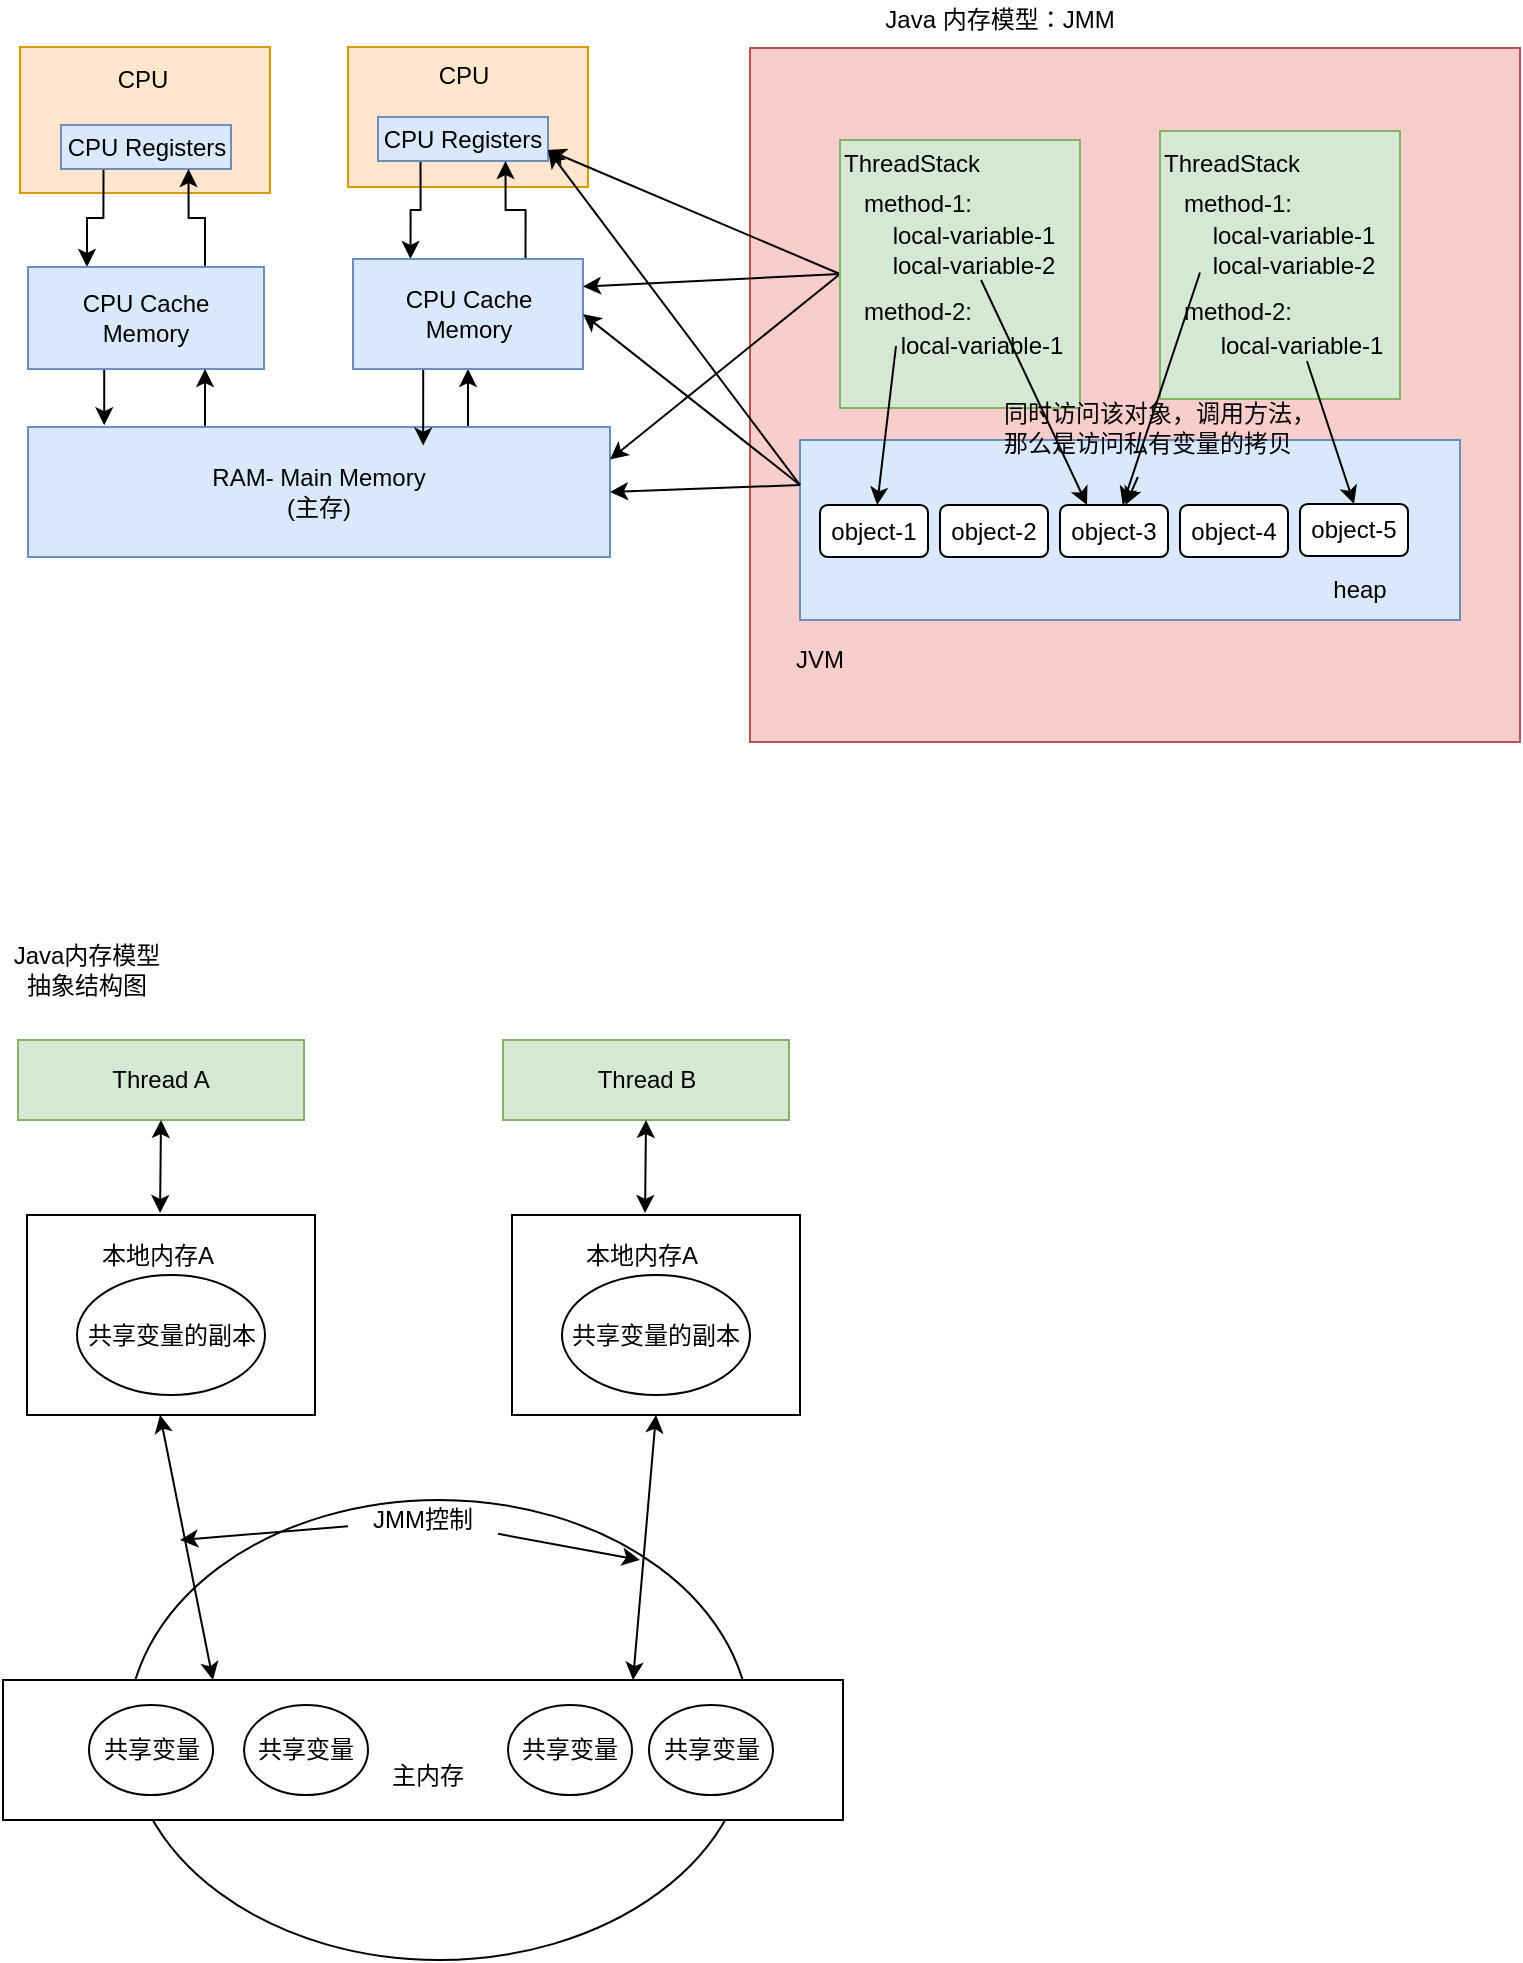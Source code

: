<mxfile version="12.1.7" type="github" pages="2">
  <diagram id="ILxC6_wEYAGkN3Qzh64Z" name="CPU和缓存">
    <mxGraphModel dx="785" dy="485" grid="1" gridSize="10" guides="1" tooltips="1" connect="1" arrows="1" fold="1" page="1" pageScale="1" pageWidth="827" pageHeight="1169" math="0" shadow="0">
      <root>
        <mxCell id="0"/>
        <mxCell id="1" parent="0"/>
        <mxCell id="q9u4zXfn57YhL3ntNb7U-37" value="" style="ellipse;whiteSpace=wrap;html=1;" vertex="1" parent="1">
          <mxGeometry x="114" y="760" width="311" height="230" as="geometry"/>
        </mxCell>
        <mxCell id="YYaNBqdhBjBN7z7zkRMa-2" value="" style="rounded=0;whiteSpace=wrap;html=1;fillColor=#f8cecc;strokeColor=#b85450;" vertex="1" parent="1">
          <mxGeometry x="425" y="34" width="385" height="347" as="geometry"/>
        </mxCell>
        <mxCell id="YYaNBqdhBjBN7z7zkRMa-3" value="" style="rounded=0;whiteSpace=wrap;html=1;fillColor=#ffe6cc;strokeColor=#d79b00;" vertex="1" parent="1">
          <mxGeometry x="60" y="33.5" width="125" height="73" as="geometry"/>
        </mxCell>
        <mxCell id="YYaNBqdhBjBN7z7zkRMa-4" value="CPU" style="text;html=1;strokeColor=none;fillColor=none;align=center;verticalAlign=middle;whiteSpace=wrap;rounded=0;direction=south;" vertex="1" parent="1">
          <mxGeometry x="109" y="30" width="25" height="40" as="geometry"/>
        </mxCell>
        <mxCell id="YYaNBqdhBjBN7z7zkRMa-5" style="edgeStyle=orthogonalEdgeStyle;rounded=0;orthogonalLoop=1;jettySize=auto;html=1;exitX=0.25;exitY=1;exitDx=0;exitDy=0;entryX=0.25;entryY=0;entryDx=0;entryDy=0;" edge="1" parent="1" source="YYaNBqdhBjBN7z7zkRMa-6" target="YYaNBqdhBjBN7z7zkRMa-9">
          <mxGeometry relative="1" as="geometry"/>
        </mxCell>
        <mxCell id="YYaNBqdhBjBN7z7zkRMa-6" value="CPU Registers" style="rounded=0;whiteSpace=wrap;html=1;fillColor=#dae8fc;strokeColor=#6c8ebf;" vertex="1" parent="1">
          <mxGeometry x="80.5" y="72.5" width="85" height="22" as="geometry"/>
        </mxCell>
        <mxCell id="YYaNBqdhBjBN7z7zkRMa-7" style="edgeStyle=orthogonalEdgeStyle;rounded=0;orthogonalLoop=1;jettySize=auto;html=1;exitX=0.75;exitY=0;exitDx=0;exitDy=0;entryX=0.75;entryY=1;entryDx=0;entryDy=0;" edge="1" parent="1" source="YYaNBqdhBjBN7z7zkRMa-9" target="YYaNBqdhBjBN7z7zkRMa-6">
          <mxGeometry relative="1" as="geometry"/>
        </mxCell>
        <mxCell id="YYaNBqdhBjBN7z7zkRMa-8" style="edgeStyle=orthogonalEdgeStyle;rounded=0;orthogonalLoop=1;jettySize=auto;html=1;exitX=0.25;exitY=1;exitDx=0;exitDy=0;entryX=0.131;entryY=-0.014;entryDx=0;entryDy=0;entryPerimeter=0;" edge="1" parent="1" source="YYaNBqdhBjBN7z7zkRMa-9" target="YYaNBqdhBjBN7z7zkRMa-12">
          <mxGeometry relative="1" as="geometry"/>
        </mxCell>
        <mxCell id="YYaNBqdhBjBN7z7zkRMa-9" value="CPU Cache&lt;br&gt;Memory" style="rounded=0;whiteSpace=wrap;html=1;fillColor=#dae8fc;strokeColor=#6c8ebf;" vertex="1" parent="1">
          <mxGeometry x="64" y="143.5" width="118" height="51" as="geometry"/>
        </mxCell>
        <mxCell id="YYaNBqdhBjBN7z7zkRMa-10" style="edgeStyle=orthogonalEdgeStyle;rounded=0;orthogonalLoop=1;jettySize=auto;html=1;exitX=0.25;exitY=0;exitDx=0;exitDy=0;entryX=0.75;entryY=1;entryDx=0;entryDy=0;" edge="1" parent="1" source="YYaNBqdhBjBN7z7zkRMa-12" target="YYaNBqdhBjBN7z7zkRMa-9">
          <mxGeometry relative="1" as="geometry"/>
        </mxCell>
        <mxCell id="YYaNBqdhBjBN7z7zkRMa-11" style="edgeStyle=orthogonalEdgeStyle;rounded=0;orthogonalLoop=1;jettySize=auto;html=1;exitX=0.75;exitY=0;exitDx=0;exitDy=0;entryX=0.5;entryY=1;entryDx=0;entryDy=0;" edge="1" parent="1" source="YYaNBqdhBjBN7z7zkRMa-12" target="YYaNBqdhBjBN7z7zkRMa-19">
          <mxGeometry relative="1" as="geometry">
            <mxPoint x="304" y="183.5" as="targetPoint"/>
          </mxGeometry>
        </mxCell>
        <mxCell id="YYaNBqdhBjBN7z7zkRMa-12" value="RAM- Main Memory&lt;br&gt;(主存)" style="rounded=0;whiteSpace=wrap;html=1;fillColor=#dae8fc;strokeColor=#6c8ebf;" vertex="1" parent="1">
          <mxGeometry x="64" y="223.5" width="291" height="65" as="geometry"/>
        </mxCell>
        <mxCell id="YYaNBqdhBjBN7z7zkRMa-13" value="" style="rounded=0;whiteSpace=wrap;html=1;fillColor=#ffe6cc;strokeColor=#d79b00;" vertex="1" parent="1">
          <mxGeometry x="224" y="33.5" width="120" height="70" as="geometry"/>
        </mxCell>
        <mxCell id="YYaNBqdhBjBN7z7zkRMa-14" value="CPU" style="text;html=1;strokeColor=none;fillColor=none;align=center;verticalAlign=middle;whiteSpace=wrap;rounded=0;" vertex="1" parent="1">
          <mxGeometry x="261.5" y="35.5" width="40" height="25" as="geometry"/>
        </mxCell>
        <mxCell id="YYaNBqdhBjBN7z7zkRMa-15" style="edgeStyle=orthogonalEdgeStyle;rounded=0;orthogonalLoop=1;jettySize=auto;html=1;exitX=0.25;exitY=1;exitDx=0;exitDy=0;entryX=0.25;entryY=0;entryDx=0;entryDy=0;" edge="1" parent="1" source="YYaNBqdhBjBN7z7zkRMa-16" target="YYaNBqdhBjBN7z7zkRMa-19">
          <mxGeometry relative="1" as="geometry"/>
        </mxCell>
        <mxCell id="YYaNBqdhBjBN7z7zkRMa-16" value="CPU Registers" style="rounded=0;whiteSpace=wrap;html=1;fillColor=#dae8fc;strokeColor=#6c8ebf;" vertex="1" parent="1">
          <mxGeometry x="239" y="68.5" width="85" height="22" as="geometry"/>
        </mxCell>
        <mxCell id="YYaNBqdhBjBN7z7zkRMa-17" style="edgeStyle=orthogonalEdgeStyle;rounded=0;orthogonalLoop=1;jettySize=auto;html=1;exitX=0.75;exitY=0;exitDx=0;exitDy=0;entryX=0.75;entryY=1;entryDx=0;entryDy=0;" edge="1" parent="1" source="YYaNBqdhBjBN7z7zkRMa-19" target="YYaNBqdhBjBN7z7zkRMa-16">
          <mxGeometry relative="1" as="geometry"/>
        </mxCell>
        <mxCell id="YYaNBqdhBjBN7z7zkRMa-18" style="edgeStyle=orthogonalEdgeStyle;rounded=0;orthogonalLoop=1;jettySize=auto;html=1;exitX=0.25;exitY=1;exitDx=0;exitDy=0;entryX=0.679;entryY=0.143;entryDx=0;entryDy=0;entryPerimeter=0;" edge="1" parent="1" source="YYaNBqdhBjBN7z7zkRMa-19" target="YYaNBqdhBjBN7z7zkRMa-12">
          <mxGeometry relative="1" as="geometry"/>
        </mxCell>
        <mxCell id="YYaNBqdhBjBN7z7zkRMa-19" value="CPU Cache&lt;br&gt;Memory" style="rounded=0;whiteSpace=wrap;html=1;fillColor=#dae8fc;strokeColor=#6c8ebf;" vertex="1" parent="1">
          <mxGeometry x="226.5" y="139.5" width="115" height="55" as="geometry"/>
        </mxCell>
        <mxCell id="YYaNBqdhBjBN7z7zkRMa-21" value="" style="rounded=0;whiteSpace=wrap;html=1;fillColor=#dae8fc;strokeColor=#6c8ebf;" vertex="1" parent="1">
          <mxGeometry x="450" y="230" width="330" height="90" as="geometry"/>
        </mxCell>
        <mxCell id="YYaNBqdhBjBN7z7zkRMa-23" value="" style="endArrow=classic;html=1;exitX=0;exitY=0.5;exitDx=0;exitDy=0;entryX=1;entryY=0.75;entryDx=0;entryDy=0;" edge="1" parent="1" source="YYaNBqdhBjBN7z7zkRMa-20" target="YYaNBqdhBjBN7z7zkRMa-16">
          <mxGeometry width="50" height="50" relative="1" as="geometry">
            <mxPoint x="334" y="103.5" as="sourcePoint"/>
            <mxPoint x="384" y="53.5" as="targetPoint"/>
          </mxGeometry>
        </mxCell>
        <mxCell id="YYaNBqdhBjBN7z7zkRMa-24" value="" style="endArrow=classic;html=1;exitX=0;exitY=0.5;exitDx=0;exitDy=0;entryX=1;entryY=0.25;entryDx=0;entryDy=0;" edge="1" parent="1" source="YYaNBqdhBjBN7z7zkRMa-20" target="YYaNBqdhBjBN7z7zkRMa-19">
          <mxGeometry width="50" height="50" relative="1" as="geometry">
            <mxPoint x="344" y="203.5" as="sourcePoint"/>
            <mxPoint x="394" y="153.5" as="targetPoint"/>
          </mxGeometry>
        </mxCell>
        <mxCell id="YYaNBqdhBjBN7z7zkRMa-25" value="" style="endArrow=classic;html=1;exitX=0;exitY=0.5;exitDx=0;exitDy=0;entryX=1;entryY=0.25;entryDx=0;entryDy=0;" edge="1" parent="1" source="YYaNBqdhBjBN7z7zkRMa-20" target="YYaNBqdhBjBN7z7zkRMa-12">
          <mxGeometry width="50" height="50" relative="1" as="geometry">
            <mxPoint x="314" y="323.5" as="sourcePoint"/>
            <mxPoint x="364" y="273.5" as="targetPoint"/>
          </mxGeometry>
        </mxCell>
        <mxCell id="YYaNBqdhBjBN7z7zkRMa-26" value="" style="endArrow=classic;html=1;exitX=0;exitY=0.25;exitDx=0;exitDy=0;entryX=1;entryY=0.75;entryDx=0;entryDy=0;" edge="1" parent="1" source="YYaNBqdhBjBN7z7zkRMa-21" target="YYaNBqdhBjBN7z7zkRMa-16">
          <mxGeometry width="50" height="50" relative="1" as="geometry">
            <mxPoint x="304" y="323.5" as="sourcePoint"/>
            <mxPoint x="354" y="273.5" as="targetPoint"/>
          </mxGeometry>
        </mxCell>
        <mxCell id="YYaNBqdhBjBN7z7zkRMa-27" value="" style="endArrow=classic;html=1;exitX=0;exitY=0.25;exitDx=0;exitDy=0;entryX=1;entryY=0.5;entryDx=0;entryDy=0;" edge="1" parent="1" source="YYaNBqdhBjBN7z7zkRMa-21" target="YYaNBqdhBjBN7z7zkRMa-19">
          <mxGeometry width="50" height="50" relative="1" as="geometry">
            <mxPoint x="314" y="353.5" as="sourcePoint"/>
            <mxPoint x="364" y="303.5" as="targetPoint"/>
          </mxGeometry>
        </mxCell>
        <mxCell id="YYaNBqdhBjBN7z7zkRMa-28" value="" style="endArrow=classic;html=1;exitX=0;exitY=0.25;exitDx=0;exitDy=0;entryX=1;entryY=0.5;entryDx=0;entryDy=0;" edge="1" parent="1" source="YYaNBqdhBjBN7z7zkRMa-21" target="YYaNBqdhBjBN7z7zkRMa-12">
          <mxGeometry width="50" height="50" relative="1" as="geometry">
            <mxPoint x="354" y="343.5" as="sourcePoint"/>
            <mxPoint x="404" y="293.5" as="targetPoint"/>
          </mxGeometry>
        </mxCell>
        <mxCell id="YYaNBqdhBjBN7z7zkRMa-29" value="JVM" style="text;html=1;strokeColor=none;fillColor=none;align=center;verticalAlign=middle;whiteSpace=wrap;rounded=0;" vertex="1" parent="1">
          <mxGeometry x="440" y="330" width="40" height="20" as="geometry"/>
        </mxCell>
        <mxCell id="YYaNBqdhBjBN7z7zkRMa-30" value="Thread A" style="rounded=0;whiteSpace=wrap;html=1;fillColor=#d5e8d4;strokeColor=#82b366;" vertex="1" parent="1">
          <mxGeometry x="59" y="530" width="143" height="40" as="geometry"/>
        </mxCell>
        <mxCell id="YYaNBqdhBjBN7z7zkRMa-31" value="" style="rounded=0;whiteSpace=wrap;html=1;" vertex="1" parent="1">
          <mxGeometry x="63.5" y="617.5" width="144" height="100" as="geometry"/>
        </mxCell>
        <mxCell id="YYaNBqdhBjBN7z7zkRMa-32" value="本地内存A" style="text;html=1;strokeColor=none;fillColor=none;align=center;verticalAlign=middle;whiteSpace=wrap;rounded=0;" vertex="1" parent="1">
          <mxGeometry x="92.5" y="627.5" width="72" height="20" as="geometry"/>
        </mxCell>
        <mxCell id="YYaNBqdhBjBN7z7zkRMa-33" style="edgeStyle=orthogonalEdgeStyle;rounded=0;orthogonalLoop=1;jettySize=auto;html=1;exitX=0.5;exitY=1;exitDx=0;exitDy=0;" edge="1" parent="1" source="YYaNBqdhBjBN7z7zkRMa-32" target="YYaNBqdhBjBN7z7zkRMa-32">
          <mxGeometry relative="1" as="geometry"/>
        </mxCell>
        <mxCell id="YYaNBqdhBjBN7z7zkRMa-34" value="共享变量的副本" style="ellipse;whiteSpace=wrap;html=1;" vertex="1" parent="1">
          <mxGeometry x="88.5" y="647.5" width="94" height="60" as="geometry"/>
        </mxCell>
        <mxCell id="YYaNBqdhBjBN7z7zkRMa-35" value="" style="rounded=0;whiteSpace=wrap;html=1;" vertex="1" parent="1">
          <mxGeometry x="51.5" y="850" width="420" height="70" as="geometry"/>
        </mxCell>
        <mxCell id="YYaNBqdhBjBN7z7zkRMa-36" value="共享变量" style="ellipse;whiteSpace=wrap;html=1;" vertex="1" parent="1">
          <mxGeometry x="94.5" y="862.5" width="62" height="45" as="geometry"/>
        </mxCell>
        <mxCell id="YYaNBqdhBjBN7z7zkRMa-37" value="共享变量" style="ellipse;whiteSpace=wrap;html=1;" vertex="1" parent="1">
          <mxGeometry x="172" y="862.5" width="62" height="45" as="geometry"/>
        </mxCell>
        <mxCell id="YYaNBqdhBjBN7z7zkRMa-38" value="共享变量" style="ellipse;whiteSpace=wrap;html=1;" vertex="1" parent="1">
          <mxGeometry x="304" y="862.5" width="62" height="45" as="geometry"/>
        </mxCell>
        <mxCell id="YYaNBqdhBjBN7z7zkRMa-39" value="共享变量" style="ellipse;whiteSpace=wrap;html=1;" vertex="1" parent="1">
          <mxGeometry x="374.5" y="862.5" width="62" height="45" as="geometry"/>
        </mxCell>
        <mxCell id="YYaNBqdhBjBN7z7zkRMa-40" value="" style="endArrow=classic;startArrow=classic;html=1;entryX=0.5;entryY=1;entryDx=0;entryDy=0;exitX=0.462;exitY=-0.01;exitDx=0;exitDy=0;exitPerimeter=0;" edge="1" parent="1" source="YYaNBqdhBjBN7z7zkRMa-31" target="YYaNBqdhBjBN7z7zkRMa-30">
          <mxGeometry width="50" height="50" relative="1" as="geometry">
            <mxPoint x="94" y="627.5" as="sourcePoint"/>
            <mxPoint x="144" y="577.5" as="targetPoint"/>
          </mxGeometry>
        </mxCell>
        <mxCell id="YYaNBqdhBjBN7z7zkRMa-41" value="" style="endArrow=classic;startArrow=classic;html=1;entryX=0.462;entryY=1;entryDx=0;entryDy=0;entryPerimeter=0;exitX=0.25;exitY=0;exitDx=0;exitDy=0;" edge="1" parent="1" source="YYaNBqdhBjBN7z7zkRMa-35" target="YYaNBqdhBjBN7z7zkRMa-31">
          <mxGeometry width="50" height="50" relative="1" as="geometry">
            <mxPoint x="84" y="787.5" as="sourcePoint"/>
            <mxPoint x="134" y="737.5" as="targetPoint"/>
          </mxGeometry>
        </mxCell>
        <mxCell id="YYaNBqdhBjBN7z7zkRMa-42" value="Thread B" style="rounded=0;whiteSpace=wrap;html=1;fillColor=#d5e8d4;strokeColor=#82b366;" vertex="1" parent="1">
          <mxGeometry x="301.5" y="530" width="143" height="40" as="geometry"/>
        </mxCell>
        <mxCell id="YYaNBqdhBjBN7z7zkRMa-43" value="" style="rounded=0;whiteSpace=wrap;html=1;" vertex="1" parent="1">
          <mxGeometry x="306" y="617.5" width="144" height="100" as="geometry"/>
        </mxCell>
        <mxCell id="YYaNBqdhBjBN7z7zkRMa-44" value="本地内存A" style="text;html=1;strokeColor=none;fillColor=none;align=center;verticalAlign=middle;whiteSpace=wrap;rounded=0;" vertex="1" parent="1">
          <mxGeometry x="335" y="627.5" width="72" height="20" as="geometry"/>
        </mxCell>
        <mxCell id="YYaNBqdhBjBN7z7zkRMa-45" style="edgeStyle=orthogonalEdgeStyle;rounded=0;orthogonalLoop=1;jettySize=auto;html=1;exitX=0.5;exitY=1;exitDx=0;exitDy=0;" edge="1" parent="1" source="YYaNBqdhBjBN7z7zkRMa-44" target="YYaNBqdhBjBN7z7zkRMa-44">
          <mxGeometry relative="1" as="geometry"/>
        </mxCell>
        <mxCell id="YYaNBqdhBjBN7z7zkRMa-46" value="共享变量的副本" style="ellipse;whiteSpace=wrap;html=1;" vertex="1" parent="1">
          <mxGeometry x="331" y="647.5" width="94" height="60" as="geometry"/>
        </mxCell>
        <mxCell id="YYaNBqdhBjBN7z7zkRMa-47" value="" style="endArrow=classic;startArrow=classic;html=1;entryX=0.5;entryY=1;entryDx=0;entryDy=0;exitX=0.462;exitY=-0.01;exitDx=0;exitDy=0;exitPerimeter=0;" edge="1" parent="1" source="YYaNBqdhBjBN7z7zkRMa-43" target="YYaNBqdhBjBN7z7zkRMa-42">
          <mxGeometry width="50" height="50" relative="1" as="geometry">
            <mxPoint x="336.5" y="627.5" as="sourcePoint"/>
            <mxPoint x="386.5" y="577.5" as="targetPoint"/>
          </mxGeometry>
        </mxCell>
        <mxCell id="YYaNBqdhBjBN7z7zkRMa-48" value="" style="endArrow=classic;startArrow=classic;html=1;entryX=0.5;entryY=1;entryDx=0;entryDy=0;exitX=0.75;exitY=0;exitDx=0;exitDy=0;" edge="1" parent="1" target="YYaNBqdhBjBN7z7zkRMa-43" source="YYaNBqdhBjBN7z7zkRMa-35">
          <mxGeometry width="50" height="50" relative="1" as="geometry">
            <mxPoint x="364" y="757.5" as="sourcePoint"/>
            <mxPoint x="414" y="707.5" as="targetPoint"/>
          </mxGeometry>
        </mxCell>
        <mxCell id="q9u4zXfn57YhL3ntNb7U-34" style="edgeStyle=none;rounded=0;orthogonalLoop=1;jettySize=auto;html=1;" edge="1" parent="1" source="YYaNBqdhBjBN7z7zkRMa-51">
          <mxGeometry relative="1" as="geometry">
            <mxPoint x="140" y="780" as="targetPoint"/>
          </mxGeometry>
        </mxCell>
        <mxCell id="q9u4zXfn57YhL3ntNb7U-35" style="edgeStyle=none;rounded=0;orthogonalLoop=1;jettySize=auto;html=1;" edge="1" parent="1" source="YYaNBqdhBjBN7z7zkRMa-51">
          <mxGeometry relative="1" as="geometry">
            <mxPoint x="370" y="790" as="targetPoint"/>
          </mxGeometry>
        </mxCell>
        <mxCell id="YYaNBqdhBjBN7z7zkRMa-51" value="JMM控制" style="text;html=1;strokeColor=none;fillColor=none;align=center;verticalAlign=middle;whiteSpace=wrap;rounded=0;" vertex="1" parent="1">
          <mxGeometry x="224" y="760" width="75" height="20" as="geometry"/>
        </mxCell>
        <mxCell id="YYaNBqdhBjBN7z7zkRMa-52" value="主内存" style="text;html=1;strokeColor=none;fillColor=none;align=center;verticalAlign=middle;whiteSpace=wrap;rounded=0;" vertex="1" parent="1">
          <mxGeometry x="244" y="887.5" width="40" height="20" as="geometry"/>
        </mxCell>
        <mxCell id="q9u4zXfn57YhL3ntNb7U-8" value="object-1" style="rounded=1;whiteSpace=wrap;html=1;" vertex="1" parent="1">
          <mxGeometry x="460" y="262.5" width="54" height="26" as="geometry"/>
        </mxCell>
        <mxCell id="q9u4zXfn57YhL3ntNb7U-9" value="heap" style="text;html=1;strokeColor=none;fillColor=none;align=center;verticalAlign=middle;whiteSpace=wrap;rounded=0;" vertex="1" parent="1">
          <mxGeometry x="710" y="300" width="40" height="10" as="geometry"/>
        </mxCell>
        <mxCell id="q9u4zXfn57YhL3ntNb7U-10" value="object-2" style="rounded=1;whiteSpace=wrap;html=1;" vertex="1" parent="1">
          <mxGeometry x="520" y="262.5" width="54" height="26" as="geometry"/>
        </mxCell>
        <mxCell id="q9u4zXfn57YhL3ntNb7U-11" value="object-3" style="rounded=1;whiteSpace=wrap;html=1;" vertex="1" parent="1">
          <mxGeometry x="580" y="262.5" width="54" height="26" as="geometry"/>
        </mxCell>
        <mxCell id="q9u4zXfn57YhL3ntNb7U-12" value="object-4" style="rounded=1;whiteSpace=wrap;html=1;" vertex="1" parent="1">
          <mxGeometry x="640" y="262.5" width="54" height="26" as="geometry"/>
        </mxCell>
        <mxCell id="q9u4zXfn57YhL3ntNb7U-21" value="" style="group" vertex="1" connectable="0" parent="1">
          <mxGeometry x="470" y="80" width="270" height="181" as="geometry"/>
        </mxCell>
        <mxCell id="YYaNBqdhBjBN7z7zkRMa-20" value="" style="rounded=0;whiteSpace=wrap;html=1;fillColor=#d5e8d4;strokeColor=#82b366;" vertex="1" parent="q9u4zXfn57YhL3ntNb7U-21">
          <mxGeometry width="120" height="134" as="geometry"/>
        </mxCell>
        <mxCell id="q9u4zXfn57YhL3ntNb7U-1" value="ThreadStack" style="text;html=1;strokeColor=none;fillColor=none;align=center;verticalAlign=middle;whiteSpace=wrap;rounded=0;" vertex="1" parent="q9u4zXfn57YhL3ntNb7U-21">
          <mxGeometry x="16" y="1.5" width="40" height="20" as="geometry"/>
        </mxCell>
        <mxCell id="q9u4zXfn57YhL3ntNb7U-2" value="method-1:" style="text;html=1;strokeColor=none;fillColor=none;align=center;verticalAlign=middle;whiteSpace=wrap;rounded=0;" vertex="1" parent="q9u4zXfn57YhL3ntNb7U-21">
          <mxGeometry x="6" y="21.5" width="66" height="20" as="geometry"/>
        </mxCell>
        <mxCell id="q9u4zXfn57YhL3ntNb7U-3" value="local-variable-1" style="text;html=1;strokeColor=none;fillColor=none;align=center;verticalAlign=middle;whiteSpace=wrap;rounded=0;" vertex="1" parent="q9u4zXfn57YhL3ntNb7U-21">
          <mxGeometry x="24" y="40" width="86" height="15" as="geometry"/>
        </mxCell>
        <mxCell id="q9u4zXfn57YhL3ntNb7U-4" value="local-variable-2" style="text;html=1;strokeColor=none;fillColor=none;align=center;verticalAlign=middle;whiteSpace=wrap;rounded=0;" vertex="1" parent="q9u4zXfn57YhL3ntNb7U-21">
          <mxGeometry x="20" y="55" width="94" height="15" as="geometry"/>
        </mxCell>
        <mxCell id="q9u4zXfn57YhL3ntNb7U-6" value="method-2:" style="text;html=1;strokeColor=none;fillColor=none;align=center;verticalAlign=middle;whiteSpace=wrap;rounded=0;" vertex="1" parent="q9u4zXfn57YhL3ntNb7U-21">
          <mxGeometry x="6" y="75.5" width="66" height="20" as="geometry"/>
        </mxCell>
        <mxCell id="q9u4zXfn57YhL3ntNb7U-7" value="local-variable-1" style="text;html=1;strokeColor=none;fillColor=none;align=center;verticalAlign=middle;whiteSpace=wrap;rounded=0;" vertex="1" parent="q9u4zXfn57YhL3ntNb7U-21">
          <mxGeometry x="28" y="95.5" width="86" height="15" as="geometry"/>
        </mxCell>
        <mxCell id="q9u4zXfn57YhL3ntNb7U-22" value="" style="group" vertex="1" connectable="0" parent="1">
          <mxGeometry x="630" y="80" width="120" height="134" as="geometry"/>
        </mxCell>
        <mxCell id="q9u4zXfn57YhL3ntNb7U-14" value="" style="rounded=0;whiteSpace=wrap;html=1;fillColor=#d5e8d4;strokeColor=#82b366;" vertex="1" parent="q9u4zXfn57YhL3ntNb7U-22">
          <mxGeometry y="-4.5" width="120" height="134" as="geometry"/>
        </mxCell>
        <mxCell id="q9u4zXfn57YhL3ntNb7U-15" value="ThreadStack" style="text;html=1;strokeColor=none;fillColor=none;align=center;verticalAlign=middle;whiteSpace=wrap;rounded=0;" vertex="1" parent="q9u4zXfn57YhL3ntNb7U-22">
          <mxGeometry x="16" y="1.5" width="40" height="20" as="geometry"/>
        </mxCell>
        <mxCell id="q9u4zXfn57YhL3ntNb7U-16" value="method-1:" style="text;html=1;strokeColor=none;fillColor=none;align=center;verticalAlign=middle;whiteSpace=wrap;rounded=0;" vertex="1" parent="q9u4zXfn57YhL3ntNb7U-22">
          <mxGeometry x="6" y="21.5" width="66" height="20" as="geometry"/>
        </mxCell>
        <mxCell id="q9u4zXfn57YhL3ntNb7U-17" value="local-variable-1" style="text;html=1;strokeColor=none;fillColor=none;align=center;verticalAlign=middle;whiteSpace=wrap;rounded=0;" vertex="1" parent="q9u4zXfn57YhL3ntNb7U-22">
          <mxGeometry x="24" y="40" width="86" height="15" as="geometry"/>
        </mxCell>
        <mxCell id="q9u4zXfn57YhL3ntNb7U-18" value="local-variable-2" style="text;html=1;strokeColor=none;fillColor=none;align=center;verticalAlign=middle;whiteSpace=wrap;rounded=0;" vertex="1" parent="q9u4zXfn57YhL3ntNb7U-22">
          <mxGeometry x="20" y="55" width="94" height="15" as="geometry"/>
        </mxCell>
        <mxCell id="q9u4zXfn57YhL3ntNb7U-19" value="method-2:" style="text;html=1;strokeColor=none;fillColor=none;align=center;verticalAlign=middle;whiteSpace=wrap;rounded=0;" vertex="1" parent="q9u4zXfn57YhL3ntNb7U-22">
          <mxGeometry x="6" y="75.5" width="66" height="20" as="geometry"/>
        </mxCell>
        <mxCell id="q9u4zXfn57YhL3ntNb7U-20" value="local-variable-1" style="text;html=1;strokeColor=none;fillColor=none;align=center;verticalAlign=middle;whiteSpace=wrap;rounded=0;" vertex="1" parent="q9u4zXfn57YhL3ntNb7U-22">
          <mxGeometry x="28" y="95.5" width="86" height="15" as="geometry"/>
        </mxCell>
        <mxCell id="q9u4zXfn57YhL3ntNb7U-23" style="rounded=0;orthogonalLoop=1;jettySize=auto;html=1;exitX=0;exitY=0.5;exitDx=0;exitDy=0;" edge="1" parent="1" source="q9u4zXfn57YhL3ntNb7U-7" target="q9u4zXfn57YhL3ntNb7U-8">
          <mxGeometry relative="1" as="geometry"/>
        </mxCell>
        <mxCell id="q9u4zXfn57YhL3ntNb7U-24" style="edgeStyle=none;rounded=0;orthogonalLoop=1;jettySize=auto;html=1;exitX=0;exitY=0.75;exitDx=0;exitDy=0;" edge="1" parent="1" source="q9u4zXfn57YhL3ntNb7U-18" target="q9u4zXfn57YhL3ntNb7U-11">
          <mxGeometry relative="1" as="geometry"/>
        </mxCell>
        <mxCell id="q9u4zXfn57YhL3ntNb7U-25" value="object-5" style="rounded=1;whiteSpace=wrap;html=1;" vertex="1" parent="1">
          <mxGeometry x="700" y="262" width="54" height="26" as="geometry"/>
        </mxCell>
        <mxCell id="q9u4zXfn57YhL3ntNb7U-26" style="edgeStyle=none;rounded=0;orthogonalLoop=1;jettySize=auto;html=1;entryX=0.5;entryY=0;entryDx=0;entryDy=0;" edge="1" parent="1" source="q9u4zXfn57YhL3ntNb7U-20" target="q9u4zXfn57YhL3ntNb7U-25">
          <mxGeometry relative="1" as="geometry"/>
        </mxCell>
        <mxCell id="q9u4zXfn57YhL3ntNb7U-28" style="edgeStyle=none;rounded=0;orthogonalLoop=1;jettySize=auto;html=1;" edge="1" parent="1" source="q9u4zXfn57YhL3ntNb7U-29" target="q9u4zXfn57YhL3ntNb7U-11">
          <mxGeometry relative="1" as="geometry"/>
        </mxCell>
        <mxCell id="q9u4zXfn57YhL3ntNb7U-30" style="edgeStyle=none;rounded=0;orthogonalLoop=1;jettySize=auto;html=1;entryX=0.25;entryY=0;entryDx=0;entryDy=0;" edge="1" parent="1" source="q9u4zXfn57YhL3ntNb7U-4" target="q9u4zXfn57YhL3ntNb7U-11">
          <mxGeometry relative="1" as="geometry">
            <mxPoint x="540.947" y="150" as="sourcePoint"/>
            <mxPoint x="600.158" y="262.5" as="targetPoint"/>
          </mxGeometry>
        </mxCell>
        <mxCell id="q9u4zXfn57YhL3ntNb7U-29" value="&lt;font style=&quot;font-size: 12px&quot;&gt;同时访问该对象，调用方法，那么是访问私有变量的拷贝&lt;/font&gt;" style="text;html=1;strokeColor=none;fillColor=none;align=left;verticalAlign=middle;whiteSpace=wrap;rounded=0;" vertex="1" parent="1">
          <mxGeometry x="550" y="198.5" width="160" height="50" as="geometry"/>
        </mxCell>
        <mxCell id="q9u4zXfn57YhL3ntNb7U-31" value="Java 内存模型：JMM" style="text;html=1;strokeColor=none;fillColor=none;align=center;verticalAlign=middle;whiteSpace=wrap;rounded=0;" vertex="1" parent="1">
          <mxGeometry x="480" y="10" width="140" height="20" as="geometry"/>
        </mxCell>
        <mxCell id="q9u4zXfn57YhL3ntNb7U-32" value="Java内存模型抽象结构图" style="text;html=1;strokeColor=none;fillColor=none;align=center;verticalAlign=middle;whiteSpace=wrap;rounded=0;" vertex="1" parent="1">
          <mxGeometry x="50.5" y="480" width="85" height="30" as="geometry"/>
        </mxCell>
      </root>
    </mxGraphModel>
  </diagram>
  <diagram id="PNvWoTVO5A2KAkMdWKjw" name="Page-2">
    <mxGraphModel dx="1108" dy="-484" grid="1" gridSize="10" guides="1" tooltips="1" connect="1" arrows="1" fold="1" page="1" pageScale="1" pageWidth="827" pageHeight="1169" math="0" shadow="0">
      <root>
        <mxCell id="PeQlOYz2bRJARWZ1tdeL-0"/>
        <mxCell id="PeQlOYz2bRJARWZ1tdeL-1" parent="PeQlOYz2bRJARWZ1tdeL-0"/>
        <mxCell id="rM_7FHkH0u_7D51nXFv9-0" value="" style="rounded=0;whiteSpace=wrap;html=1;" vertex="1" parent="PeQlOYz2bRJARWZ1tdeL-1">
          <mxGeometry x="50" y="1680" width="680" height="270" as="geometry"/>
        </mxCell>
        <mxCell id="rM_7FHkH0u_7D51nXFv9-1" value="&lt;h1&gt;lock（锁定）&lt;/h1&gt;&lt;p&gt;作用于主内存的变量，把一个变量标识为一条线程独占的状态&lt;/p&gt;" style="text;html=1;strokeColor=none;fillColor=none;spacing=5;spacingTop=-20;whiteSpace=wrap;overflow=hidden;rounded=0;" vertex="1" parent="PeQlOYz2bRJARWZ1tdeL-1">
          <mxGeometry x="60" y="1210" width="334" height="70" as="geometry"/>
        </mxCell>
        <mxCell id="rM_7FHkH0u_7D51nXFv9-2" value="&lt;h1&gt;unlock（解锁）&lt;/h1&gt;&lt;p&gt;作用于主内存的变量，把一个变量标识释放的状态&lt;/p&gt;" style="text;html=1;strokeColor=none;fillColor=none;spacing=5;spacingTop=-20;whiteSpace=wrap;overflow=hidden;rounded=0;" vertex="1" parent="PeQlOYz2bRJARWZ1tdeL-1">
          <mxGeometry x="60" y="1290" width="334" height="70" as="geometry"/>
        </mxCell>
        <mxCell id="rM_7FHkH0u_7D51nXFv9-3" value="&lt;h1&gt;read（读取）&lt;/h1&gt;&lt;p&gt;作用于主内存的变量，把一个变量从主内存传输到线程的工作内存中，以便load动作使用&lt;/p&gt;" style="text;html=1;strokeColor=none;fillColor=none;spacing=5;spacingTop=-20;whiteSpace=wrap;overflow=hidden;rounded=0;" vertex="1" parent="PeQlOYz2bRJARWZ1tdeL-1">
          <mxGeometry x="60" y="1400" width="334" height="80" as="geometry"/>
        </mxCell>
        <mxCell id="rM_7FHkH0u_7D51nXFv9-4" value="&lt;h1&gt;load（载入）&lt;/h1&gt;&lt;p&gt;作用于工作内存的变量，把一个read传输的变量值放入到工作内存的变量副本中&lt;/p&gt;" style="text;html=1;strokeColor=none;fillColor=none;spacing=5;spacingTop=-20;whiteSpace=wrap;overflow=hidden;rounded=0;" vertex="1" parent="PeQlOYz2bRJARWZ1tdeL-1">
          <mxGeometry x="63" y="1500" width="334" height="80" as="geometry"/>
        </mxCell>
        <mxCell id="rM_7FHkH0u_7D51nXFv9-5" value="&lt;h1&gt;use（使用）&lt;/h1&gt;&lt;p&gt;作用与工作内存的变量，把工作内存中的一个变量值传递个执行引擎&lt;/p&gt;" style="text;html=1;strokeColor=none;fillColor=none;spacing=5;spacingTop=-20;whiteSpace=wrap;overflow=hidden;rounded=0;" vertex="1" parent="PeQlOYz2bRJARWZ1tdeL-1">
          <mxGeometry x="421" y="1200" width="334" height="80" as="geometry"/>
        </mxCell>
        <mxCell id="rM_7FHkH0u_7D51nXFv9-6" value="&lt;h1&gt;assig（赋值）&lt;/h1&gt;&lt;p&gt;作用与工作内存的变量，把它一个冲执行引擎接受到的值赋值给工作内存的变量&lt;/p&gt;" style="text;html=1;strokeColor=none;fillColor=none;spacing=5;spacingTop=-20;whiteSpace=wrap;overflow=hidden;rounded=0;" vertex="1" parent="PeQlOYz2bRJARWZ1tdeL-1">
          <mxGeometry x="421" y="1290" width="334" height="90" as="geometry"/>
        </mxCell>
        <mxCell id="rM_7FHkH0u_7D51nXFv9-7" value="&lt;h1&gt;store（存储）&lt;/h1&gt;&lt;p&gt;作用与工作内存的变量，把工作内存中的一个变量之传送到主内存中，以便随后的write的操作&lt;br&gt;&lt;/p&gt;" style="text;html=1;strokeColor=none;fillColor=none;spacing=5;spacingTop=-20;whiteSpace=wrap;overflow=hidden;rounded=0;" vertex="1" parent="PeQlOYz2bRJARWZ1tdeL-1">
          <mxGeometry x="421" y="1400" width="334" height="80" as="geometry"/>
        </mxCell>
        <mxCell id="rM_7FHkH0u_7D51nXFv9-8" value="&lt;h1&gt;write（写入）&lt;/h1&gt;&lt;p&gt;作用与主内存变量，把store操作从工作内存中的一个变量的值传递到主内存的变量中&lt;/p&gt;" style="text;html=1;strokeColor=none;fillColor=none;spacing=5;spacingTop=-20;whiteSpace=wrap;overflow=hidden;rounded=0;" vertex="1" parent="PeQlOYz2bRJARWZ1tdeL-1">
          <mxGeometry x="424" y="1500" width="334" height="80" as="geometry"/>
        </mxCell>
        <mxCell id="rM_7FHkH0u_7D51nXFv9-9" value="主内存" style="rounded=1;whiteSpace=wrap;html=1;fillColor=#dae8fc;strokeColor=#6c8ebf;" vertex="1" parent="PeQlOYz2bRJARWZ1tdeL-1">
          <mxGeometry x="59" y="1790" width="120" height="60" as="geometry"/>
        </mxCell>
        <mxCell id="rM_7FHkH0u_7D51nXFv9-10" value="save/load" style="rounded=1;whiteSpace=wrap;html=1;fillColor=#dae8fc;strokeColor=#6c8ebf;" vertex="1" parent="PeQlOYz2bRJARWZ1tdeL-1">
          <mxGeometry x="228.5" y="1790" width="120" height="60" as="geometry"/>
        </mxCell>
        <mxCell id="rM_7FHkH0u_7D51nXFv9-11" value="" style="edgeStyle=orthogonalEdgeStyle;rounded=0;orthogonalLoop=1;jettySize=auto;html=1;" edge="1" parent="PeQlOYz2bRJARWZ1tdeL-1" source="rM_7FHkH0u_7D51nXFv9-12" target="rM_7FHkH0u_7D51nXFv9-13">
          <mxGeometry relative="1" as="geometry"/>
        </mxCell>
        <mxCell id="rM_7FHkH0u_7D51nXFv9-12" value="工作内存" style="rounded=1;whiteSpace=wrap;html=1;fillColor=#d5e8d4;strokeColor=#82b366;" vertex="1" parent="PeQlOYz2bRJARWZ1tdeL-1">
          <mxGeometry x="440" y="1730" width="96" height="40" as="geometry"/>
        </mxCell>
        <mxCell id="rM_7FHkH0u_7D51nXFv9-13" value="Java线程" style="rounded=1;whiteSpace=wrap;html=1;fillColor=#d5e8d4;strokeColor=#82b366;" vertex="1" parent="PeQlOYz2bRJARWZ1tdeL-1">
          <mxGeometry x="616" y="1730" width="96" height="40" as="geometry"/>
        </mxCell>
        <mxCell id="rM_7FHkH0u_7D51nXFv9-14" style="edgeStyle=orthogonalEdgeStyle;rounded=0;orthogonalLoop=1;jettySize=auto;html=1;exitX=1;exitY=0.5;exitDx=0;exitDy=0;entryX=0;entryY=0.5;entryDx=0;entryDy=0;" edge="1" parent="PeQlOYz2bRJARWZ1tdeL-1" source="rM_7FHkH0u_7D51nXFv9-15" target="rM_7FHkH0u_7D51nXFv9-23">
          <mxGeometry relative="1" as="geometry"/>
        </mxCell>
        <mxCell id="rM_7FHkH0u_7D51nXFv9-15" value="工作内存" style="rounded=1;whiteSpace=wrap;html=1;fillColor=#d5e8d4;strokeColor=#82b366;" vertex="1" parent="PeQlOYz2bRJARWZ1tdeL-1">
          <mxGeometry x="440" y="1850" width="96" height="40" as="geometry"/>
        </mxCell>
        <mxCell id="rM_7FHkH0u_7D51nXFv9-16" style="edgeStyle=orthogonalEdgeStyle;rounded=0;orthogonalLoop=1;jettySize=auto;html=1;exitX=1;exitY=0.5;exitDx=0;exitDy=0;entryX=0;entryY=0.5;entryDx=0;entryDy=0;" edge="1" parent="PeQlOYz2bRJARWZ1tdeL-1" source="rM_7FHkH0u_7D51nXFv9-17" target="rM_7FHkH0u_7D51nXFv9-22">
          <mxGeometry relative="1" as="geometry"/>
        </mxCell>
        <mxCell id="rM_7FHkH0u_7D51nXFv9-17" value="工作内存" style="rounded=1;whiteSpace=wrap;html=1;fillColor=#d5e8d4;strokeColor=#82b366;" vertex="1" parent="PeQlOYz2bRJARWZ1tdeL-1">
          <mxGeometry x="441" y="1790" width="96" height="40" as="geometry"/>
        </mxCell>
        <mxCell id="rM_7FHkH0u_7D51nXFv9-18" value="" style="endArrow=classic;startArrow=classic;html=1;exitX=1;exitY=0.5;exitDx=0;exitDy=0;entryX=0;entryY=0.5;entryDx=0;entryDy=0;" edge="1" parent="PeQlOYz2bRJARWZ1tdeL-1" source="rM_7FHkH0u_7D51nXFv9-9" target="rM_7FHkH0u_7D51nXFv9-10">
          <mxGeometry width="50" height="50" relative="1" as="geometry">
            <mxPoint x="190" y="1910" as="sourcePoint"/>
            <mxPoint x="240" y="1860" as="targetPoint"/>
          </mxGeometry>
        </mxCell>
        <mxCell id="rM_7FHkH0u_7D51nXFv9-19" value="" style="endArrow=classic;html=1;exitX=1;exitY=0.5;exitDx=0;exitDy=0;entryX=0;entryY=0.5;entryDx=0;entryDy=0;" edge="1" parent="PeQlOYz2bRJARWZ1tdeL-1" source="rM_7FHkH0u_7D51nXFv9-10" target="rM_7FHkH0u_7D51nXFv9-12">
          <mxGeometry width="50" height="50" relative="1" as="geometry">
            <mxPoint x="360" y="1810" as="sourcePoint"/>
            <mxPoint x="410" y="1760" as="targetPoint"/>
          </mxGeometry>
        </mxCell>
        <mxCell id="rM_7FHkH0u_7D51nXFv9-20" value="" style="endArrow=classic;html=1;entryX=0;entryY=0.5;entryDx=0;entryDy=0;" edge="1" parent="PeQlOYz2bRJARWZ1tdeL-1" target="rM_7FHkH0u_7D51nXFv9-17">
          <mxGeometry width="50" height="50" relative="1" as="geometry">
            <mxPoint x="350" y="1820" as="sourcePoint"/>
            <mxPoint x="380" y="1850" as="targetPoint"/>
          </mxGeometry>
        </mxCell>
        <mxCell id="rM_7FHkH0u_7D51nXFv9-21" value="" style="endArrow=classic;html=1;exitX=1;exitY=0.5;exitDx=0;exitDy=0;entryX=0;entryY=0.5;entryDx=0;entryDy=0;" edge="1" parent="PeQlOYz2bRJARWZ1tdeL-1" source="rM_7FHkH0u_7D51nXFv9-10" target="rM_7FHkH0u_7D51nXFv9-15">
          <mxGeometry width="50" height="50" relative="1" as="geometry">
            <mxPoint x="350" y="1910" as="sourcePoint"/>
            <mxPoint x="400" y="1860" as="targetPoint"/>
          </mxGeometry>
        </mxCell>
        <mxCell id="rM_7FHkH0u_7D51nXFv9-22" value="Java线程" style="rounded=1;whiteSpace=wrap;html=1;fillColor=#d5e8d4;strokeColor=#82b366;" vertex="1" parent="PeQlOYz2bRJARWZ1tdeL-1">
          <mxGeometry x="616" y="1790" width="96" height="40" as="geometry"/>
        </mxCell>
        <mxCell id="rM_7FHkH0u_7D51nXFv9-23" value="Java线程" style="rounded=1;whiteSpace=wrap;html=1;fillColor=#d5e8d4;strokeColor=#82b366;" vertex="1" parent="PeQlOYz2bRJARWZ1tdeL-1">
          <mxGeometry x="616" y="1850" width="96" height="40" as="geometry"/>
        </mxCell>
        <mxCell id="rM_7FHkH0u_7D51nXFv9-24" value="Load" style="text;html=1;strokeColor=#b85450;fillColor=#f8cecc;align=center;verticalAlign=middle;whiteSpace=wrap;rounded=0;" vertex="1" parent="PeQlOYz2bRJARWZ1tdeL-1">
          <mxGeometry x="340" y="1710" width="57" height="30" as="geometry"/>
        </mxCell>
        <mxCell id="rM_7FHkH0u_7D51nXFv9-25" value="Use" style="text;html=1;strokeColor=#b85450;fillColor=#f8cecc;align=center;verticalAlign=middle;whiteSpace=wrap;rounded=0;" vertex="1" parent="PeQlOYz2bRJARWZ1tdeL-1">
          <mxGeometry x="543" y="1695" width="57" height="30" as="geometry"/>
        </mxCell>
        <mxCell id="rM_7FHkH0u_7D51nXFv9-26" value="Read" style="text;html=1;strokeColor=#b85450;fillColor=#f8cecc;align=center;verticalAlign=middle;whiteSpace=wrap;rounded=0;" vertex="1" parent="PeQlOYz2bRJARWZ1tdeL-1">
          <mxGeometry x="176.5" y="1740" width="57" height="30" as="geometry"/>
        </mxCell>
        <mxCell id="rM_7FHkH0u_7D51nXFv9-27" value="Write" style="text;html=1;strokeColor=#b85450;fillColor=#f8cecc;align=center;verticalAlign=middle;whiteSpace=wrap;rounded=0;" vertex="1" parent="PeQlOYz2bRJARWZ1tdeL-1">
          <mxGeometry x="178" y="1860" width="57" height="30" as="geometry"/>
        </mxCell>
        <mxCell id="rM_7FHkH0u_7D51nXFv9-28" value="Store" style="text;html=1;strokeColor=#b85450;fillColor=#f8cecc;align=center;verticalAlign=middle;whiteSpace=wrap;rounded=0;" vertex="1" parent="PeQlOYz2bRJARWZ1tdeL-1">
          <mxGeometry x="355" y="1875" width="57" height="30" as="geometry"/>
        </mxCell>
        <mxCell id="rM_7FHkH0u_7D51nXFv9-29" value="Assign" style="text;html=1;strokeColor=#b85450;fillColor=#f8cecc;align=center;verticalAlign=middle;whiteSpace=wrap;rounded=0;" vertex="1" parent="PeQlOYz2bRJARWZ1tdeL-1">
          <mxGeometry x="551.5" y="1890" width="57" height="30" as="geometry"/>
        </mxCell>
      </root>
    </mxGraphModel>
  </diagram>
</mxfile>
